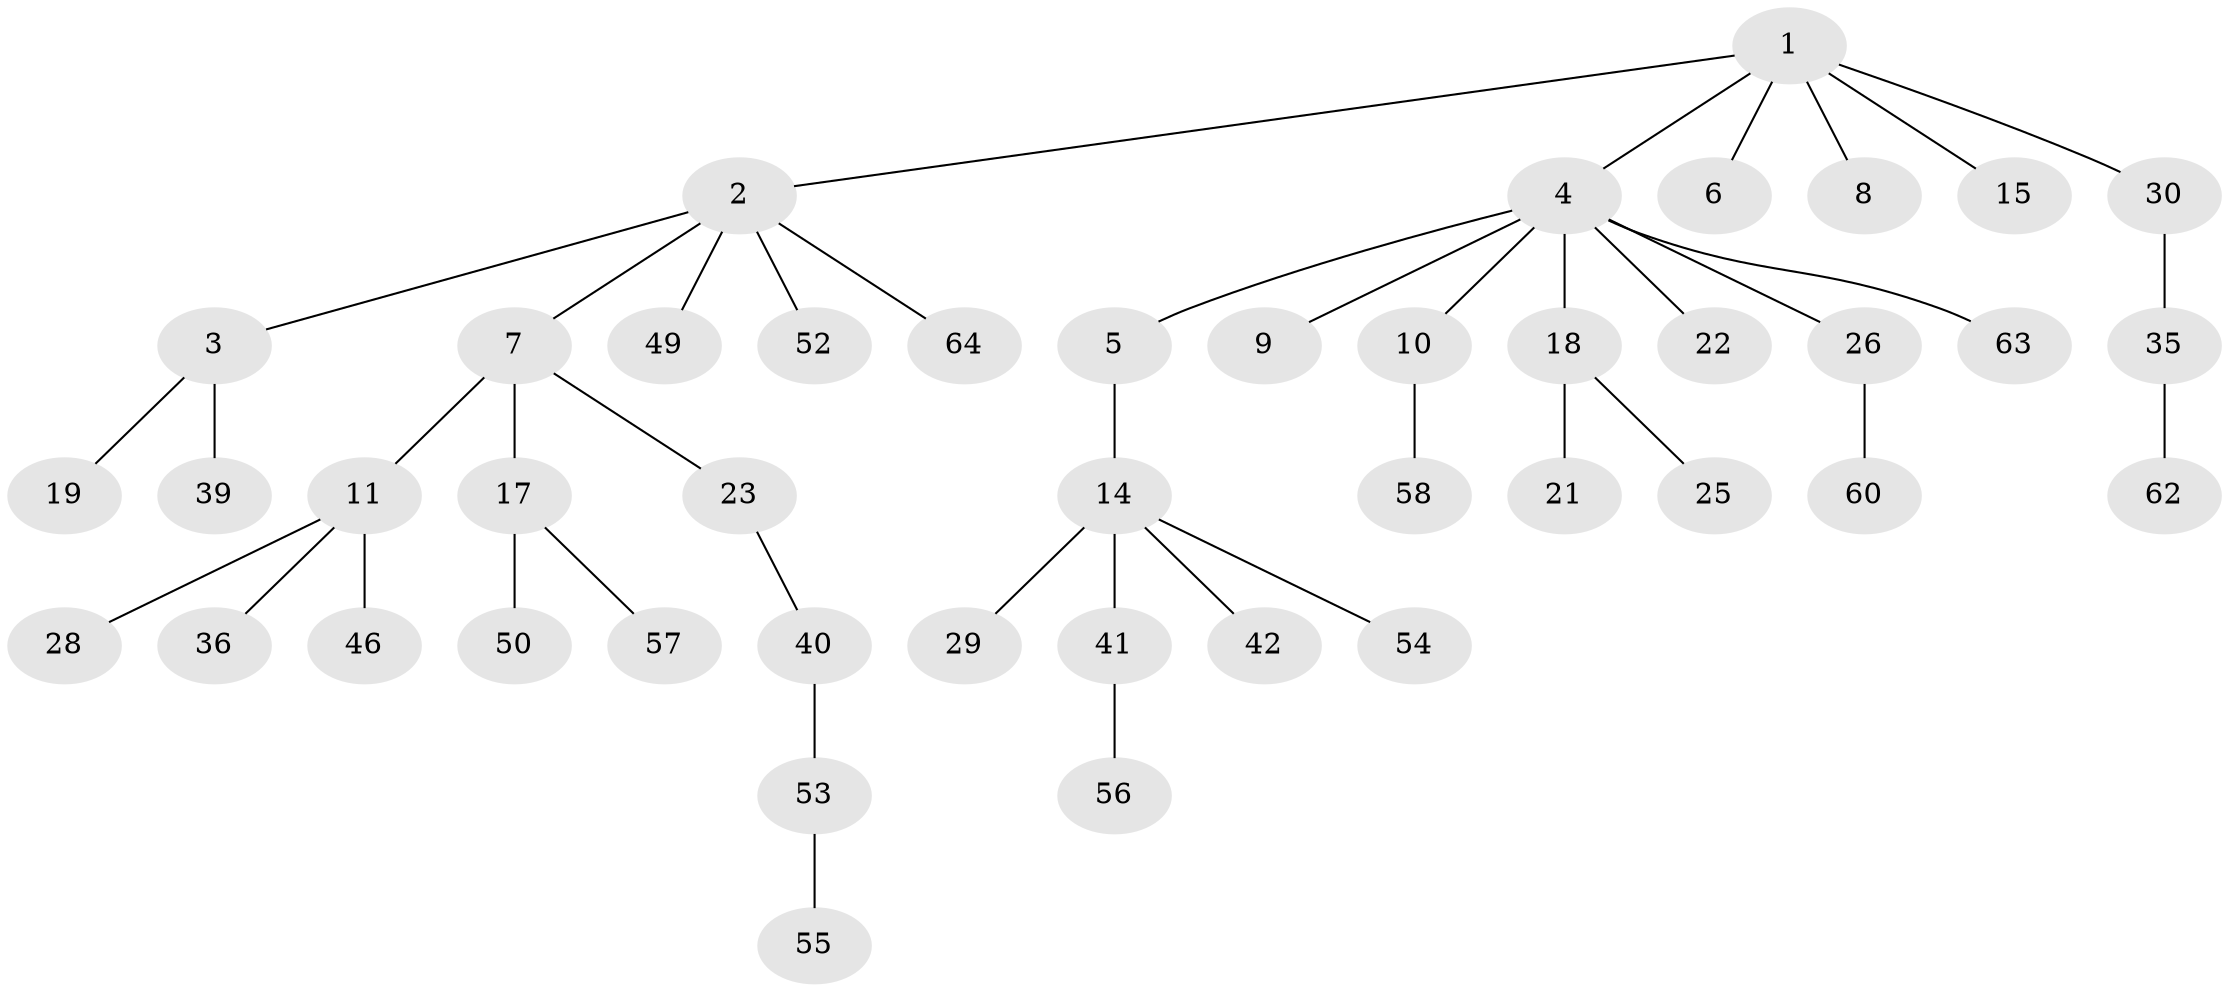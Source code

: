 // original degree distribution, {7: 0.015625, 5: 0.015625, 3: 0.1875, 8: 0.015625, 1: 0.5, 2: 0.234375, 4: 0.03125}
// Generated by graph-tools (version 1.1) at 2025/11/02/27/25 16:11:27]
// undirected, 44 vertices, 43 edges
graph export_dot {
graph [start="1"]
  node [color=gray90,style=filled];
  1 [super="+44"];
  2 [super="+33"];
  3 [super="+16"];
  4 [super="+12"];
  5 [super="+32"];
  6;
  7 [super="+13"];
  8 [super="+51"];
  9;
  10 [super="+48"];
  11 [super="+27"];
  14 [super="+24"];
  15;
  17 [super="+31"];
  18 [super="+20"];
  19 [super="+47"];
  21 [super="+34"];
  22;
  23 [super="+59"];
  25;
  26 [super="+37"];
  28;
  29;
  30;
  35 [super="+38"];
  36;
  39;
  40 [super="+43"];
  41 [super="+45"];
  42;
  46;
  49;
  50;
  52;
  53;
  54;
  55;
  56 [super="+61"];
  57;
  58;
  60;
  62;
  63;
  64;
  1 -- 2;
  1 -- 4;
  1 -- 6;
  1 -- 8;
  1 -- 15;
  1 -- 30;
  2 -- 3;
  2 -- 7;
  2 -- 49;
  2 -- 64;
  2 -- 52;
  3 -- 19;
  3 -- 39;
  4 -- 5;
  4 -- 9;
  4 -- 10;
  4 -- 18;
  4 -- 22;
  4 -- 26;
  4 -- 63;
  5 -- 14;
  7 -- 11;
  7 -- 17;
  7 -- 23;
  10 -- 58;
  11 -- 28;
  11 -- 36;
  11 -- 46;
  14 -- 41;
  14 -- 54;
  14 -- 42;
  14 -- 29;
  17 -- 50;
  17 -- 57;
  18 -- 25;
  18 -- 21;
  23 -- 40;
  26 -- 60;
  30 -- 35;
  35 -- 62;
  40 -- 53;
  41 -- 56;
  53 -- 55;
}
